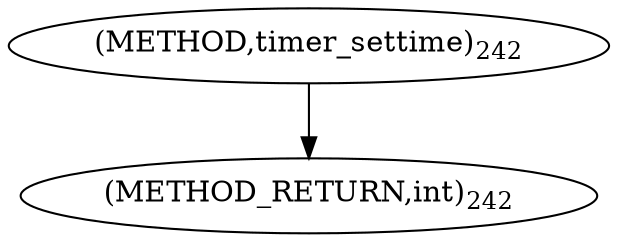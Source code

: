 digraph "timer_settime" {  
"8006" [label = <(METHOD,timer_settime)<SUB>242</SUB>> ]
"8011" [label = <(METHOD_RETURN,int)<SUB>242</SUB>> ]
  "8006" -> "8011" 
}
